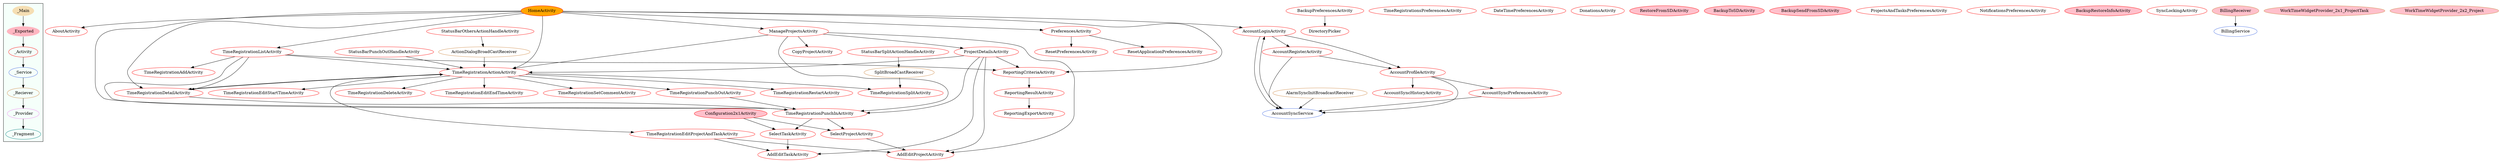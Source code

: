 digraph G {
subgraph cluster_legend{ 
bgcolor=mintcream;
_Activity[color = red];
_Service[color = royalblue];
_Provider[color = violet];
_Reciever[color = peru];
_Fragment[color = teal];
_Main[style=filled, fillcolor=wheat, color = mintcream];
_Exported[style=filled, fillcolor=lightpink, color = mintcream];
_Main -> _Exported -> _Activity -> _Service -> _Reciever -> _Provider -> _Fragment; 
}
TimeRegistrationPunchInActivity[color = red];
ReportingResultActivity[color = red];
DirectoryPicker[color = red];
SelectTaskActivity[color = red];
TimeRegistrationsPreferencesActivity[color = red];
TimeRegistrationSplitActivity[color = red];
TimeRegistrationListActivity[color = red];
TimeRegistrationEditProjectAndTaskActivity[color = red];
PreferencesActivity[color = red];
ManageProjectsActivity[color = red];
ResetPreferencesActivity[color = red];
TimeRegistrationDeleteActivity[color = red];
TimeRegistrationEditEndTimeActivity[color = red];
TimeRegistrationActionActivity[color = red];
DateTimePreferencesActivity[color = red];
DonationsActivity[color = red];
RestoreFromSDActivity[style=filled, fillcolor=pink, color = red];
CopyProjectActivity[color = red];
AddEditTaskActivity[color = red];
Configuration2x1Activity[style=filled, fillcolor=pink, color = red];
TimeRegistrationPunchOutActivity[color = red];
AccountSyncPreferencesActivity[color = red];
BackupToSDActivity[style=filled, fillcolor=pink, color = red];
BackupPreferencesActivity[color = red];
BackupSendFromSDActivity[style=filled, fillcolor=pink, color = red];
AboutActivity[color = red];
StatusBarSplitActionHandleActivity[color = red];
ReportingCriteriaActivity[color = red];
TimeRegistrationSetCommentActivity[color = red];
ProjectDetailsActivity[color = red];
SelectProjectActivity[color = red];
TimeRegistrationRestartActivity[color = red];
StatusBarOthersActionHandleActivity[color = red];
TimeRegistrationAddActivity[color = red];
AccountRegisterActivity[color = red];
TimeRegistrationEditStartTimeActivity[color = red];
ProjectsAndTasksPreferencesActivity[color = red];
AccountProfileActivity[color = red];
AddEditProjectActivity[color = red];
NotificationsPreferencesActivity[color = red];
ResetApplicationPreferencesActivity[color = red];
AccountSyncHistoryActivity[color = red];
BackupRestoreInfoActivity[style=filled, fillcolor=pink, color = red];
AccountLoginActivity[color = red];
SyncLockingActivity[color = red];
TimeRegistrationDetailActivity[color = red];
ReportingExportActivity[color = red];
HomeActivity[style=filled, fillcolor=orange, color = red];
StatusBarPunchOutHandleActivity[color = red];
AccountSyncService[color = royalblue];
BillingService[color = royalblue];
WorkTimeWidgetProvider_2x1_ProjectTask[style=filled, fillcolor=pink, color = peru];
BillingReceiver[style=filled, fillcolor=pink, color = peru];
AlarmSyncInitBroadcastReceiver[color = peru];
ActionDialogBroadCastReceiver[color = peru];
WorkTimeWidgetProvider_2x2_Project[style=filled, fillcolor=pink, color = peru];
SplitBroadCastReceiver[color = peru];
TimeRegistrationPunchInActivity->SelectTaskActivity;
TimeRegistrationPunchInActivity->SelectProjectActivity;
ProjectDetailsActivity->AddEditProjectActivity;
ProjectDetailsActivity->ReportingCriteriaActivity;
ProjectDetailsActivity->AddEditTaskActivity;
ProjectDetailsActivity->TimeRegistrationActionActivity;
ProjectDetailsActivity->TimeRegistrationPunchInActivity;
ReportingResultActivity->ReportingExportActivity;
BillingReceiver->BillingService;
SelectProjectActivity->AddEditProjectActivity;
SelectTaskActivity->AddEditTaskActivity;
ActionDialogBroadCastReceiver->TimeRegistrationActionActivity;
TimeRegistrationListActivity->TimeRegistrationPunchInActivity;
TimeRegistrationListActivity->TimeRegistrationAddActivity;
TimeRegistrationListActivity->TimeRegistrationActionActivity;
TimeRegistrationListActivity->TimeRegistrationDetailActivity;
TimeRegistrationListActivity->ReportingCriteriaActivity;
SplitBroadCastReceiver->TimeRegistrationSplitActivity;
StatusBarOthersActionHandleActivity->ActionDialogBroadCastReceiver;
TimeRegistrationEditProjectAndTaskActivity->AddEditTaskActivity;
TimeRegistrationEditProjectAndTaskActivity->AddEditProjectActivity;
PreferencesActivity->ResetPreferencesActivity;
PreferencesActivity->ResetApplicationPreferencesActivity;
ManageProjectsActivity->ProjectDetailsActivity;
ManageProjectsActivity->AddEditProjectActivity;
ManageProjectsActivity->CopyProjectActivity;
ManageProjectsActivity->TimeRegistrationPunchInActivity;
ManageProjectsActivity->TimeRegistrationActionActivity;
AccountRegisterActivity->AccountProfileActivity;
AccountRegisterActivity->AccountSyncService;
AlarmSyncInitBroadcastReceiver->AccountSyncService;
AccountProfileActivity->AccountSyncHistoryActivity;
AccountProfileActivity->AccountSyncPreferencesActivity;
AccountProfileActivity->AccountSyncService;
TimeRegistrationActionActivity->TimeRegistrationEditStartTimeActivity;
TimeRegistrationActionActivity->TimeRegistrationSetCommentActivity;
TimeRegistrationActionActivity->TimeRegistrationSplitActivity;
TimeRegistrationActionActivity->TimeRegistrationPunchOutActivity;
TimeRegistrationActionActivity->TimeRegistrationDetailActivity;
TimeRegistrationActionActivity->TimeRegistrationEditProjectAndTaskActivity;
TimeRegistrationActionActivity->TimeRegistrationDeleteActivity;
TimeRegistrationActionActivity->TimeRegistrationEditEndTimeActivity;
TimeRegistrationActionActivity->TimeRegistrationRestartActivity;
AccountSyncService->AccountLoginActivity;
Configuration2x1Activity->SelectTaskActivity;
Configuration2x1Activity->SelectProjectActivity;
TimeRegistrationPunchOutActivity->TimeRegistrationPunchInActivity;
AccountLoginActivity->AccountSyncService;
AccountLoginActivity->AccountProfileActivity;
AccountLoginActivity->AccountRegisterActivity;
AccountSyncPreferencesActivity->AccountSyncService;
TimeRegistrationDetailActivity->TimeRegistrationActionActivity;
TimeRegistrationDetailActivity->TimeRegistrationPunchInActivity;
BackupPreferencesActivity->DirectoryPicker;
StatusBarSplitActionHandleActivity->SplitBroadCastReceiver;
HomeActivity->TimeRegistrationActionActivity;
HomeActivity->TimeRegistrationListActivity;
HomeActivity->PreferencesActivity;
HomeActivity->ManageProjectsActivity;
HomeActivity->TimeRegistrationDetailActivity;
HomeActivity->ReportingCriteriaActivity;
HomeActivity->AboutActivity;
HomeActivity->TimeRegistrationPunchInActivity;
HomeActivity->AccountLoginActivity;
ReportingCriteriaActivity->ReportingResultActivity;
StatusBarPunchOutHandleActivity->TimeRegistrationActionActivity;
}
